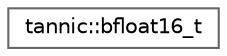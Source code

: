 digraph "Graphical Class Hierarchy"
{
 // LATEX_PDF_SIZE
  bgcolor="transparent";
  edge [fontname=Helvetica,fontsize=10,labelfontname=Helvetica,labelfontsize=10];
  node [fontname=Helvetica,fontsize=10,shape=box,height=0.2,width=0.4];
  rankdir="LR";
  Node0 [id="Node000000",label="tannic::bfloat16_t",height=0.2,width=0.4,color="grey40", fillcolor="white", style="filled",URL="$d0/d17/structtannic_1_1bfloat16__t.html",tooltip=" "];
}
